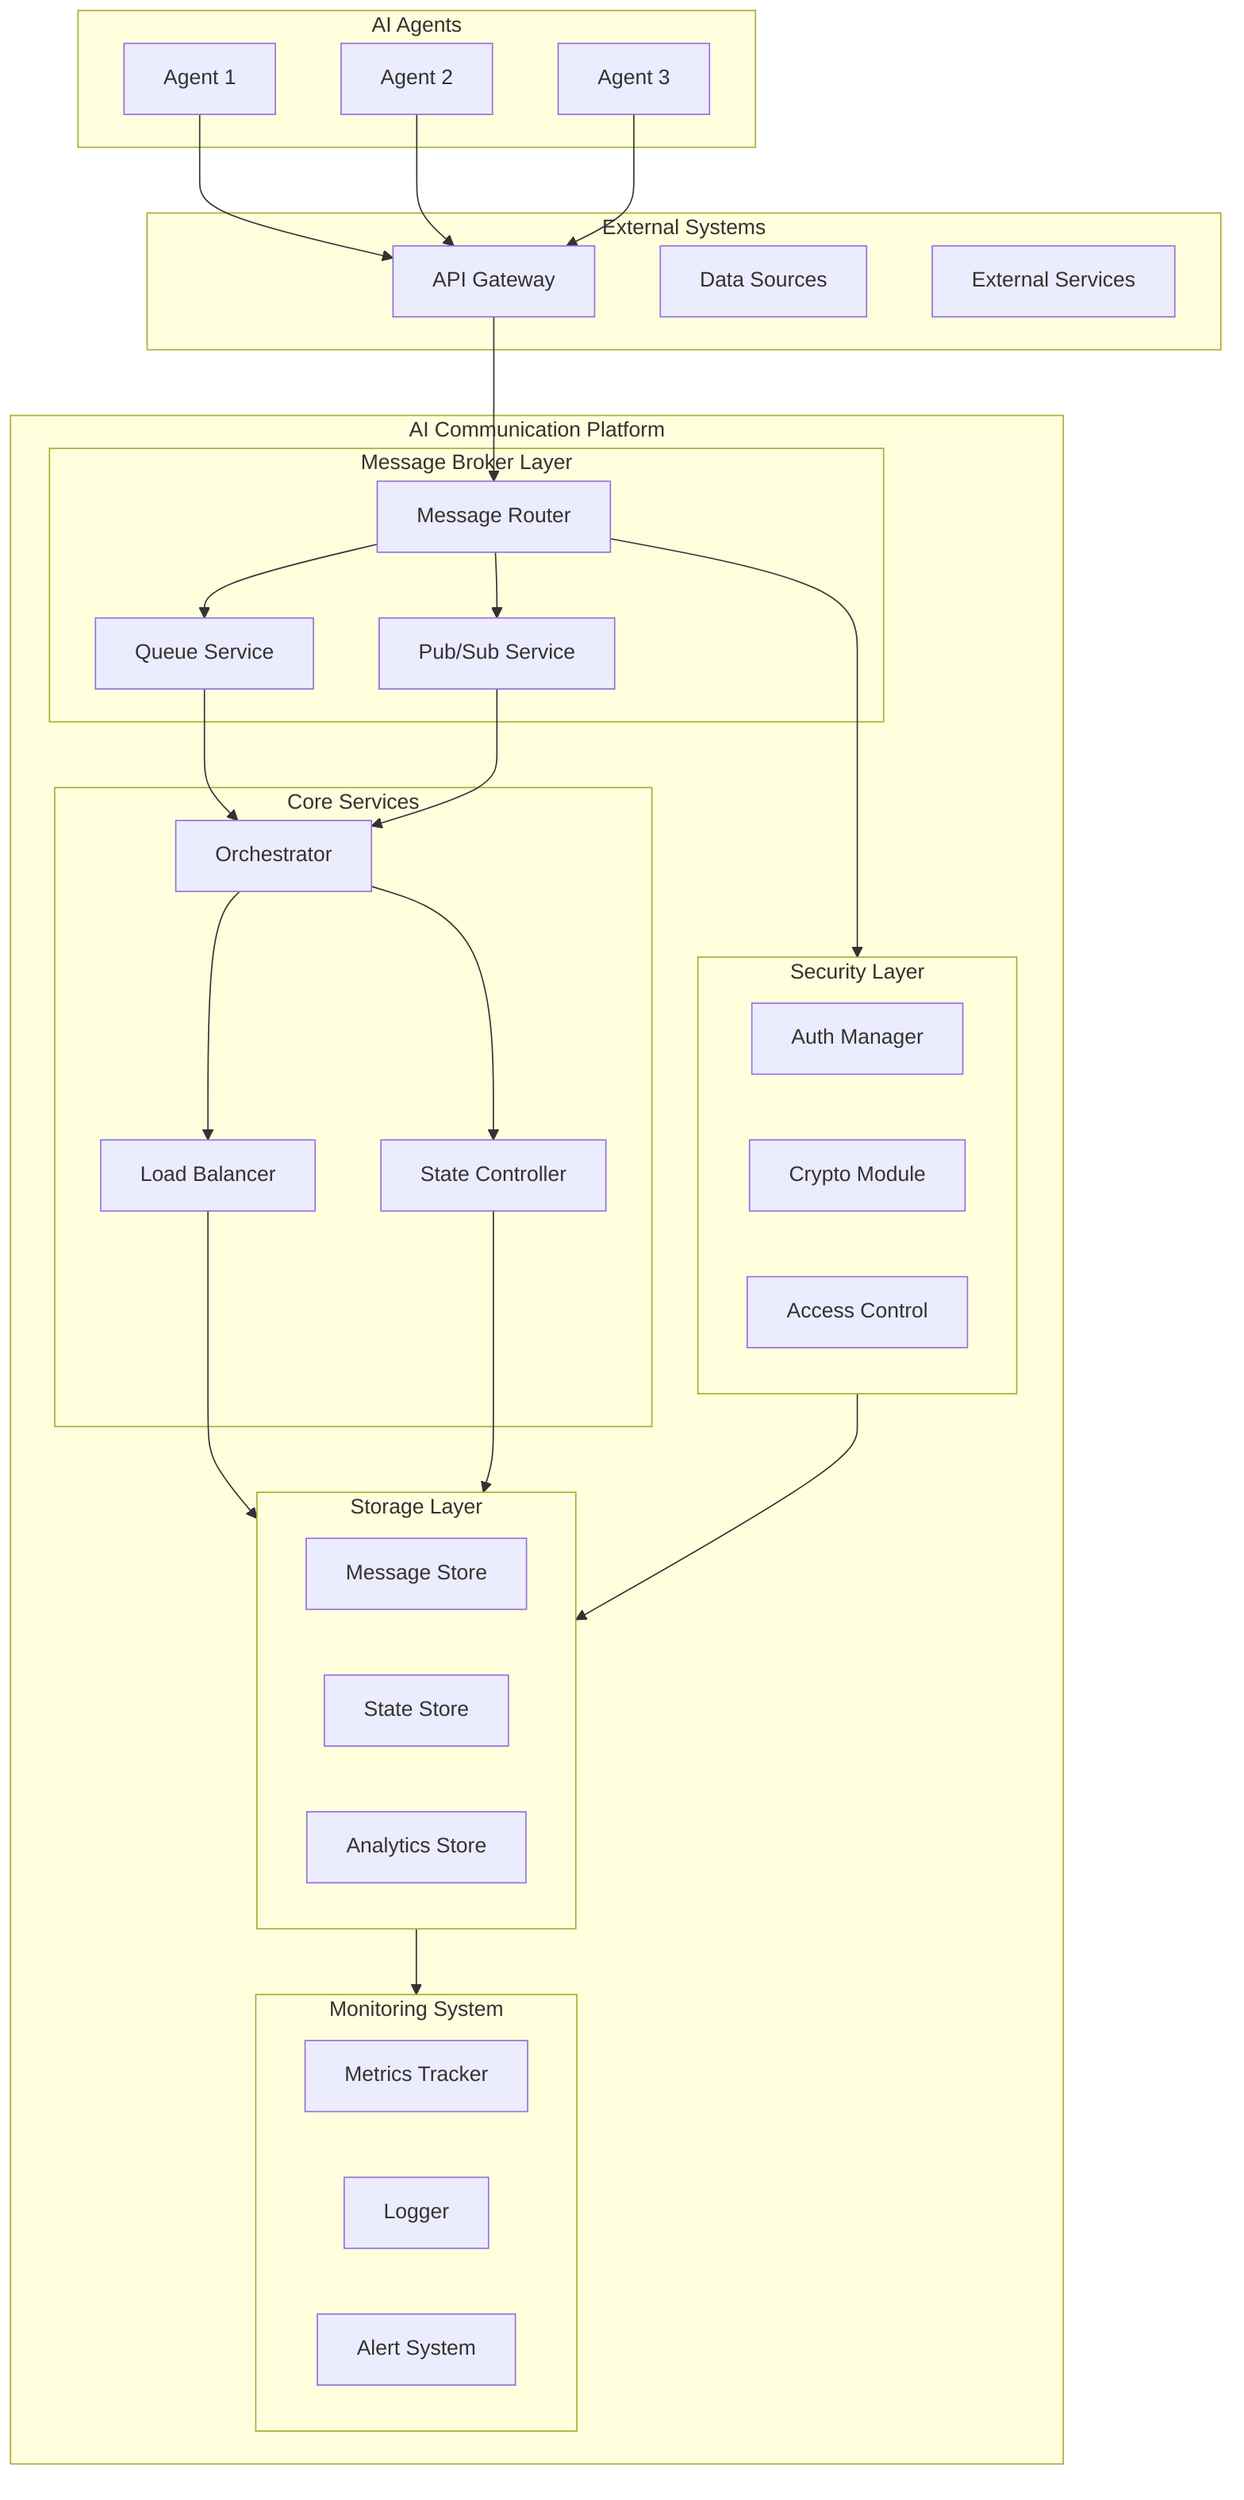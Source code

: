 graph TB
    subgraph Platform["AI Communication Platform"]
        direction TB
        
        subgraph MessageBroker["Message Broker Layer"]
            MB["Message Router"]
            QS["Queue Service"]
            PS["Pub/Sub Service"]
        end

        subgraph Core["Core Services"]
            direction LR
            OR["Orchestrator"]
            LB["Load Balancer"]
            SC["State Controller"]
        end

        subgraph Security["Security Layer"]
            AM["Auth Manager"]
            CM["Crypto Module"]
            ACL["Access Control"]
        end

        subgraph Storage["Storage Layer"]
            MDB["Message Store"]
            SDB["State Store"]
            ADB["Analytics Store"]
        end

        subgraph Monitor["Monitoring System"]
            MT["Metrics Tracker"]
            LG["Logger"]
            AL["Alert System"]
        end
    end

    subgraph Agents["AI Agents"]
        A1["Agent 1"]
        A2["Agent 2"]
        A3["Agent 3"]
    end

    subgraph External["External Systems"]
        API["API Gateway"]
        DS["Data Sources"]
        ES["External Services"]
    end

    A1 --> API
    A2 --> API
    A3 --> API
    API --> MB
    MB --> QS
    MB --> PS
    QS --> OR
    PS --> OR
    OR --> LB
    OR --> SC
    LB --> Storage
    SC --> Storage
    MB --> Security
    Security --> Storage
    Storage --> Monitor